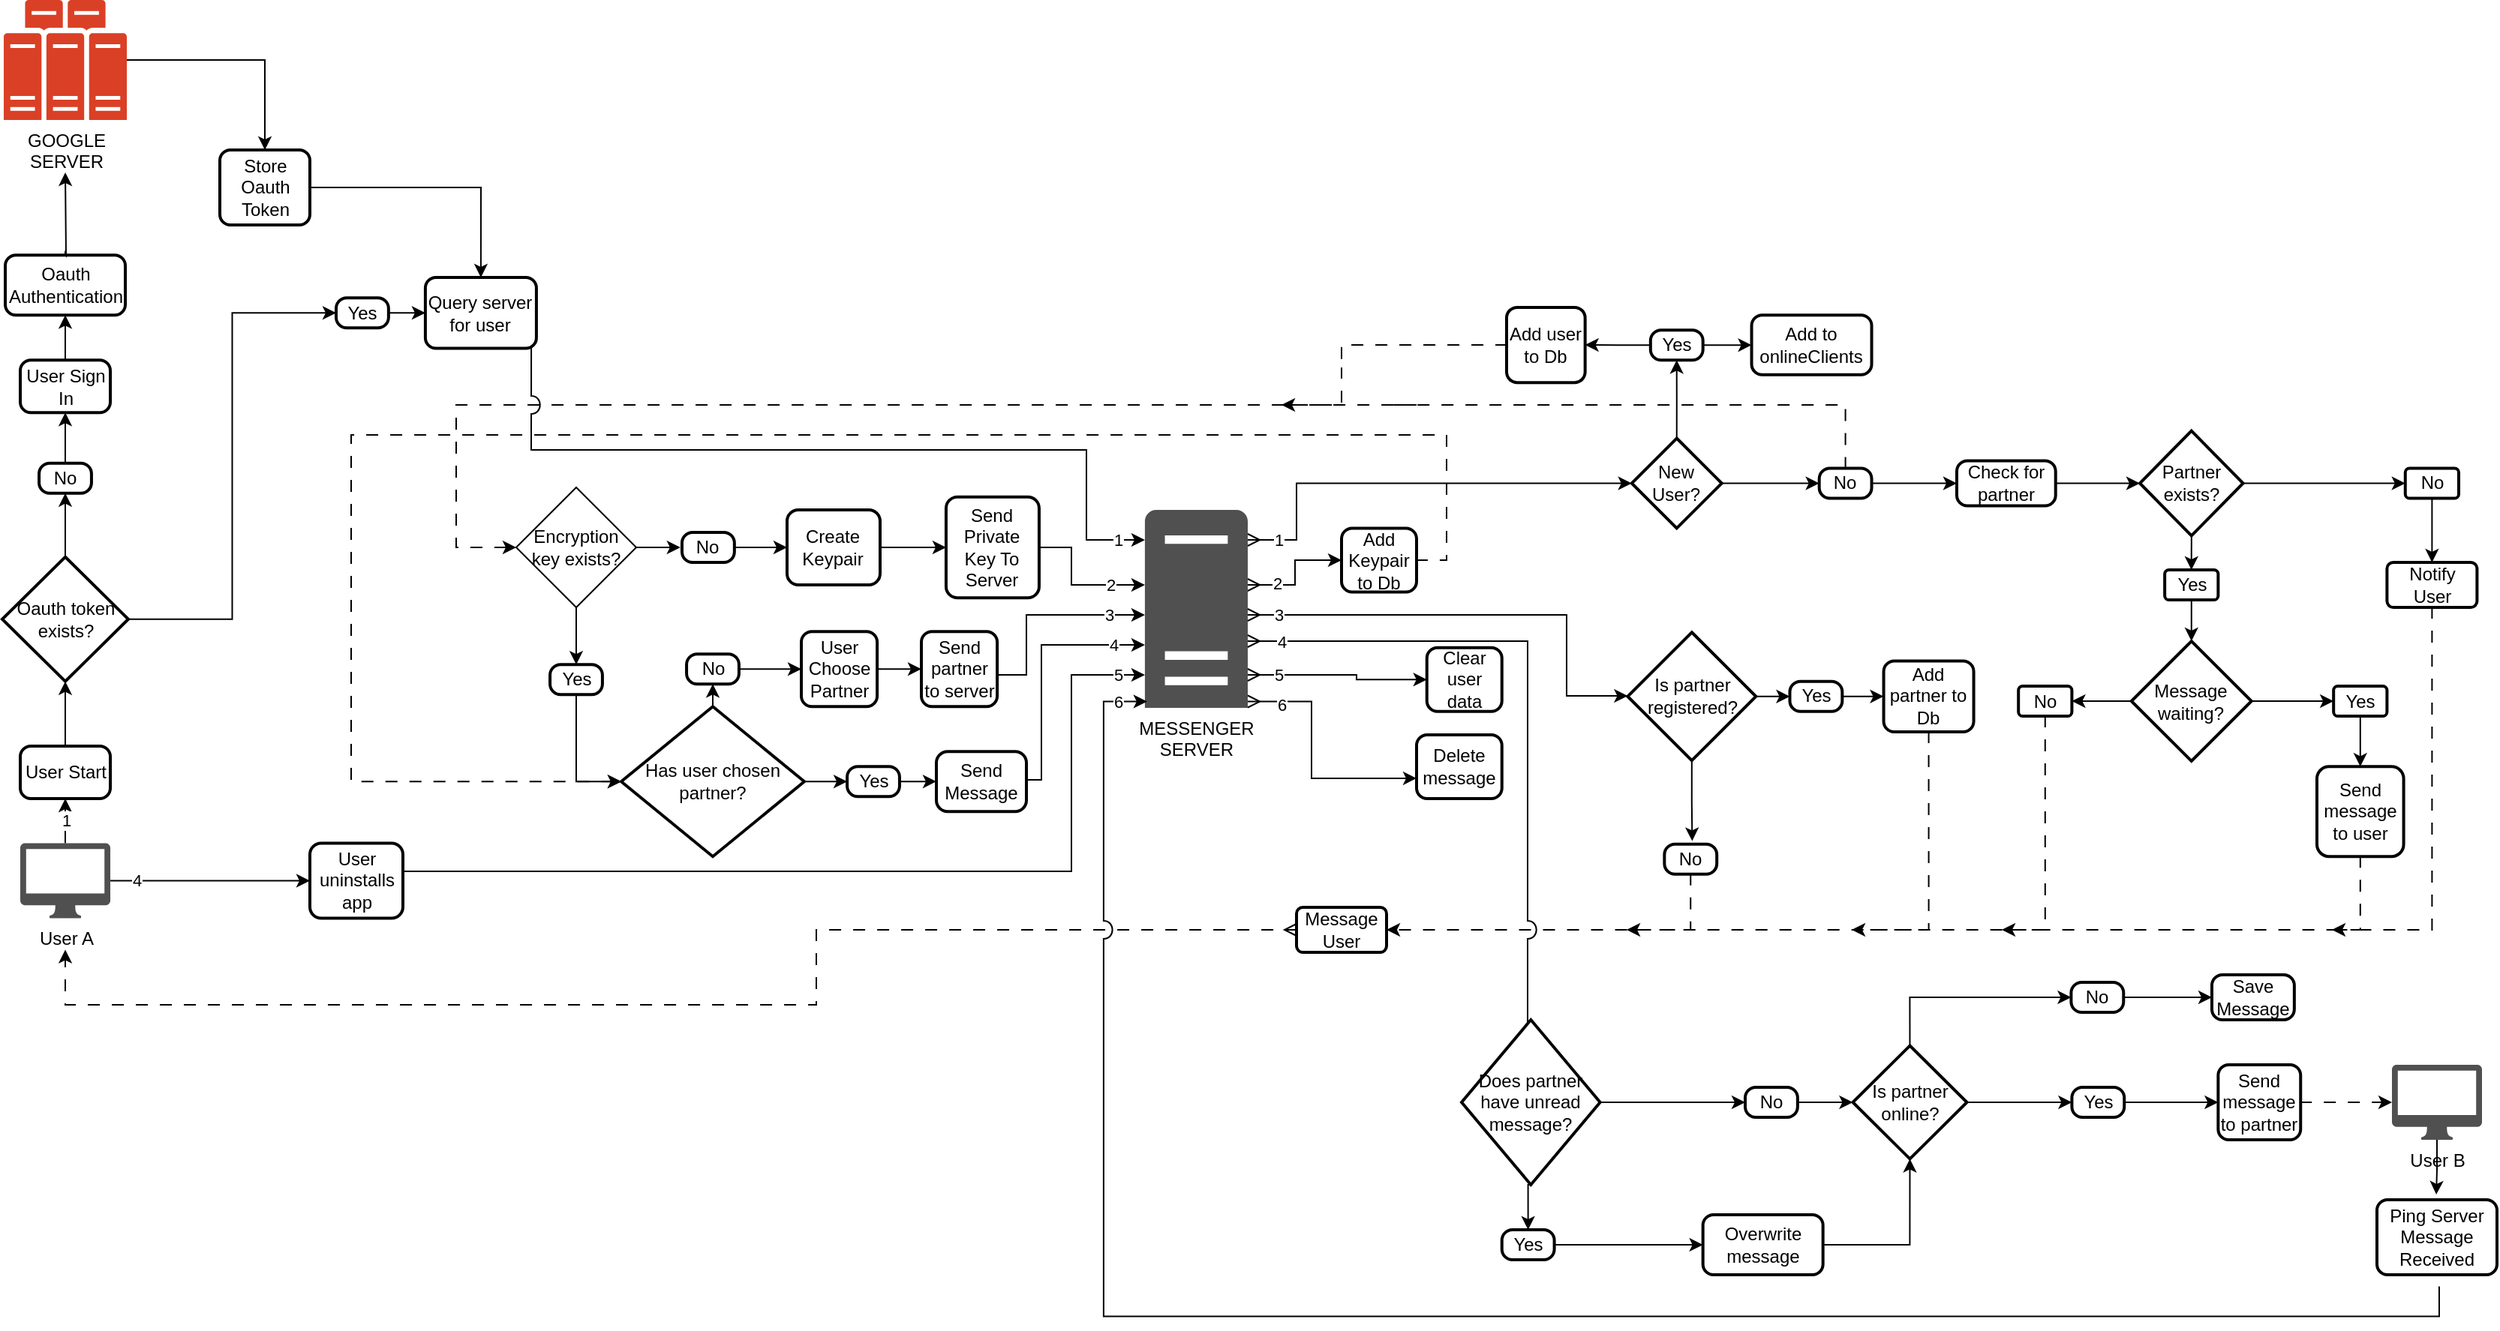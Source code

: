 <mxfile version="24.2.7" type="github">
  <diagram id="C5RBs43oDa-KdzZeNtuy" name="Page-1">
    <mxGraphModel dx="2131" dy="1847" grid="1" gridSize="10" guides="1" tooltips="1" connect="1" arrows="1" fold="1" page="1" pageScale="1" pageWidth="827" pageHeight="1169" math="0" shadow="0">
      <root>
        <mxCell id="WIyWlLk6GJQsqaUBKTNV-0" />
        <mxCell id="WIyWlLk6GJQsqaUBKTNV-1" parent="WIyWlLk6GJQsqaUBKTNV-0" />
        <mxCell id="0YAeHIAEir1Cl4jlCfef-4" value="&lt;div&gt;1&lt;/div&gt;" style="edgeStyle=orthogonalEdgeStyle;rounded=0;orthogonalLoop=1;jettySize=auto;html=1;entryX=0.5;entryY=1;entryDx=0;entryDy=0;" parent="WIyWlLk6GJQsqaUBKTNV-1" source="h7MqWpgEjOswDt-EI_l6-2" target="h7MqWpgEjOswDt-EI_l6-8" edge="1">
          <mxGeometry relative="1" as="geometry" />
        </mxCell>
        <mxCell id="0YAeHIAEir1Cl4jlCfef-6" value="4" style="edgeStyle=orthogonalEdgeStyle;rounded=0;orthogonalLoop=1;jettySize=auto;html=1;entryX=0;entryY=0.5;entryDx=0;entryDy=0;" parent="WIyWlLk6GJQsqaUBKTNV-1" source="h7MqWpgEjOswDt-EI_l6-2" target="7_p2GyNapViN1X11C1iY-3" edge="1">
          <mxGeometry x="-0.747" relative="1" as="geometry">
            <mxPoint as="offset" />
          </mxGeometry>
        </mxCell>
        <mxCell id="h7MqWpgEjOswDt-EI_l6-2" value="User A" style="sketch=0;pointerEvents=1;shadow=0;dashed=0;html=1;strokeColor=none;fillColor=#505050;labelPosition=center;verticalLabelPosition=bottom;verticalAlign=top;outlineConnect=0;align=center;shape=mxgraph.office.devices.mac_client;points=[[0.02,0.06,0,0,0],[0.5,1,0,0,27]];" parent="WIyWlLk6GJQsqaUBKTNV-1" vertex="1">
          <mxGeometry x="-770.49" y="222.25" width="60" height="50" as="geometry" />
        </mxCell>
        <mxCell id="h7MqWpgEjOswDt-EI_l6-8" value="User Start" style="rounded=1;whiteSpace=wrap;html=1;absoluteArcSize=1;arcSize=14;strokeWidth=2;" parent="WIyWlLk6GJQsqaUBKTNV-1" vertex="1">
          <mxGeometry x="-770.49" y="157.5" width="60" height="35" as="geometry" />
        </mxCell>
        <mxCell id="h7MqWpgEjOswDt-EI_l6-34" value="1" style="edgeStyle=orthogonalEdgeStyle;rounded=0;orthogonalLoop=1;jettySize=auto;html=1;jumpStyle=none;startArrow=ERmany;startFill=0;strokeWidth=1;shadow=0;entryX=0;entryY=0.5;entryDx=0;entryDy=0;entryPerimeter=0;" parent="WIyWlLk6GJQsqaUBKTNV-1" source="h7MqWpgEjOswDt-EI_l6-12" target="h7MqWpgEjOswDt-EI_l6-36" edge="1">
          <mxGeometry x="-0.861" relative="1" as="geometry">
            <mxPoint x="270" y="-20" as="targetPoint" />
            <mxPoint x="47.5" y="14.95" as="sourcePoint" />
            <Array as="points">
              <mxPoint x="80" y="20" />
              <mxPoint x="80" y="-18" />
            </Array>
            <mxPoint as="offset" />
          </mxGeometry>
        </mxCell>
        <mxCell id="jSbzfLafP1SGHuieHU-K-9" value="&lt;div&gt;6&lt;/div&gt;" style="edgeStyle=orthogonalEdgeStyle;rounded=0;orthogonalLoop=1;jettySize=auto;html=1;entryX=0;entryY=0.5;entryDx=0;entryDy=0;startArrow=ERmany;startFill=0;jumpStyle=none;" parent="WIyWlLk6GJQsqaUBKTNV-1" edge="1">
          <mxGeometry x="-0.725" y="-2" relative="1" as="geometry">
            <Array as="points">
              <mxPoint x="90" y="127.74" />
              <mxPoint x="90" y="178.74" />
            </Array>
            <mxPoint as="offset" />
            <mxPoint x="47.5" y="127.752" as="sourcePoint" />
            <mxPoint x="160" y="178.99" as="targetPoint" />
          </mxGeometry>
        </mxCell>
        <mxCell id="vJVUwyoQgatt8PKPZhKt-25" style="edgeStyle=orthogonalEdgeStyle;rounded=0;orthogonalLoop=1;jettySize=auto;html=1;entryX=0;entryY=0.5;entryDx=0;entryDy=0;startArrow=ERmany;startFill=0;" edge="1" parent="WIyWlLk6GJQsqaUBKTNV-1" source="h7MqWpgEjOswDt-EI_l6-12" target="vJVUwyoQgatt8PKPZhKt-15">
          <mxGeometry relative="1" as="geometry">
            <Array as="points">
              <mxPoint x="79" y="50" />
              <mxPoint x="79" y="34" />
            </Array>
          </mxGeometry>
        </mxCell>
        <mxCell id="vJVUwyoQgatt8PKPZhKt-26" value="2" style="edgeLabel;html=1;align=center;verticalAlign=middle;resizable=0;points=[];" vertex="1" connectable="0" parent="vJVUwyoQgatt8PKPZhKt-25">
          <mxGeometry x="-0.522" y="1" relative="1" as="geometry">
            <mxPoint as="offset" />
          </mxGeometry>
        </mxCell>
        <mxCell id="h7MqWpgEjOswDt-EI_l6-12" value="MESSENGER&lt;br&gt;SERVER" style="sketch=0;pointerEvents=1;shadow=0;dashed=0;html=1;strokeColor=none;fillColor=#505050;labelPosition=center;verticalLabelPosition=bottom;verticalAlign=top;outlineConnect=0;align=center;shape=mxgraph.office.servers.server_generic;points=[[0.11,0.94,0,0,0],[0.5,1,0,0,34],[1,1,0,2,3]];" parent="WIyWlLk6GJQsqaUBKTNV-1" vertex="1">
          <mxGeometry x="-21.04" width="68.54" height="132" as="geometry" />
        </mxCell>
        <mxCell id="vJVUwyoQgatt8PKPZhKt-29" style="edgeStyle=orthogonalEdgeStyle;rounded=0;orthogonalLoop=1;jettySize=auto;html=1;entryX=0.5;entryY=0;entryDx=0;entryDy=0;" edge="1" parent="WIyWlLk6GJQsqaUBKTNV-1" source="h7MqWpgEjOswDt-EI_l6-13" target="h7MqWpgEjOswDt-EI_l6-32">
          <mxGeometry relative="1" as="geometry" />
        </mxCell>
        <mxCell id="h7MqWpgEjOswDt-EI_l6-13" value="GOOGLE&lt;br&gt;SERVER" style="sketch=0;pointerEvents=1;shadow=0;dashed=0;html=1;strokeColor=none;fillColor=#505050;labelPosition=center;verticalLabelPosition=bottom;verticalAlign=top;outlineConnect=0;align=center;shape=mxgraph.office.servers.server_farm;fillColor=#DA4026;points=[[0,0.84,0,-3,0],[0.5,1,0,0,35]];" parent="WIyWlLk6GJQsqaUBKTNV-1" vertex="1">
          <mxGeometry x="-781.49" y="-340" width="82" height="80" as="geometry" />
        </mxCell>
        <mxCell id="h7MqWpgEjOswDt-EI_l6-15" value="Oauth&lt;div&gt;&lt;span style=&quot;background-color: initial;&quot;&gt;Authentication&lt;/span&gt;&lt;/div&gt;" style="rounded=1;whiteSpace=wrap;html=1;absoluteArcSize=1;arcSize=14;strokeWidth=2;" parent="WIyWlLk6GJQsqaUBKTNV-1" vertex="1">
          <mxGeometry x="-780.49" y="-169.87" width="80" height="40" as="geometry" />
        </mxCell>
        <mxCell id="vJVUwyoQgatt8PKPZhKt-30" style="edgeStyle=orthogonalEdgeStyle;rounded=0;orthogonalLoop=1;jettySize=auto;html=1;exitX=1;exitY=0.5;exitDx=0;exitDy=0;entryX=0.5;entryY=0;entryDx=0;entryDy=0;" edge="1" parent="WIyWlLk6GJQsqaUBKTNV-1" source="h7MqWpgEjOswDt-EI_l6-32" target="wlafKLxneZhUZKqTqhF0-1">
          <mxGeometry relative="1" as="geometry" />
        </mxCell>
        <mxCell id="h7MqWpgEjOswDt-EI_l6-32" value="Store&lt;div&gt;Oauth&lt;/div&gt;&lt;div&gt;Token&lt;/div&gt;" style="rounded=1;whiteSpace=wrap;html=1;absoluteArcSize=1;arcSize=14;strokeWidth=2;" parent="WIyWlLk6GJQsqaUBKTNV-1" vertex="1">
          <mxGeometry x="-637.49" y="-240" width="60" height="50" as="geometry" />
        </mxCell>
        <mxCell id="h7MqWpgEjOswDt-EI_l6-37" style="edgeStyle=orthogonalEdgeStyle;rounded=0;orthogonalLoop=1;jettySize=auto;html=1;exitX=0.5;exitY=0;exitDx=0;exitDy=0;exitPerimeter=0;jumpStyle=none;jumpSize=13;" parent="WIyWlLk6GJQsqaUBKTNV-1" source="h7MqWpgEjOswDt-EI_l6-36" target="h7MqWpgEjOswDt-EI_l6-38" edge="1">
          <mxGeometry relative="1" as="geometry">
            <mxPoint x="346.043" y="-102.5" as="targetPoint" />
          </mxGeometry>
        </mxCell>
        <mxCell id="h7MqWpgEjOswDt-EI_l6-36" value="New User?" style="strokeWidth=2;html=1;shape=mxgraph.flowchart.decision;whiteSpace=wrap;" parent="WIyWlLk6GJQsqaUBKTNV-1" vertex="1">
          <mxGeometry x="303.37" y="-47.75" width="60" height="60" as="geometry" />
        </mxCell>
        <mxCell id="h7MqWpgEjOswDt-EI_l6-47" value="" style="edgeStyle=orthogonalEdgeStyle;rounded=0;orthogonalLoop=1;jettySize=auto;html=1;" parent="WIyWlLk6GJQsqaUBKTNV-1" source="h7MqWpgEjOswDt-EI_l6-38" target="h7MqWpgEjOswDt-EI_l6-46" edge="1">
          <mxGeometry relative="1" as="geometry" />
        </mxCell>
        <mxCell id="0YAeHIAEir1Cl4jlCfef-1" style="edgeStyle=orthogonalEdgeStyle;rounded=0;orthogonalLoop=1;jettySize=auto;html=1;exitX=1;exitY=0.5;exitDx=0;exitDy=0;entryX=0;entryY=0.5;entryDx=0;entryDy=0;" parent="WIyWlLk6GJQsqaUBKTNV-1" source="h7MqWpgEjOswDt-EI_l6-38" target="0YAeHIAEir1Cl4jlCfef-0" edge="1">
          <mxGeometry relative="1" as="geometry" />
        </mxCell>
        <mxCell id="h7MqWpgEjOswDt-EI_l6-38" value="Yes" style="rounded=1;whiteSpace=wrap;html=1;absoluteArcSize=1;arcSize=14;strokeWidth=2;" parent="WIyWlLk6GJQsqaUBKTNV-1" vertex="1">
          <mxGeometry x="315.91" y="-119.87" width="34.93" height="20" as="geometry" />
        </mxCell>
        <mxCell id="h7MqWpgEjOswDt-EI_l6-53" value="" style="edgeStyle=orthogonalEdgeStyle;rounded=0;orthogonalLoop=1;jettySize=auto;html=1;" parent="WIyWlLk6GJQsqaUBKTNV-1" source="h7MqWpgEjOswDt-EI_l6-39" target="h7MqWpgEjOswDt-EI_l6-52" edge="1">
          <mxGeometry relative="1" as="geometry" />
        </mxCell>
        <mxCell id="wlafKLxneZhUZKqTqhF0-6" style="edgeStyle=orthogonalEdgeStyle;rounded=0;orthogonalLoop=1;jettySize=auto;html=1;exitX=0.5;exitY=0;exitDx=0;exitDy=0;jumpStyle=none;jumpSize=12;flowAnimation=1;endArrow=none;endFill=0;" parent="WIyWlLk6GJQsqaUBKTNV-1" source="h7MqWpgEjOswDt-EI_l6-39" edge="1">
          <mxGeometry relative="1" as="geometry">
            <Array as="points">
              <mxPoint x="446" y="-70" />
            </Array>
            <mxPoint x="445.805" y="-52.75" as="sourcePoint" />
            <mxPoint x="140" y="-70" as="targetPoint" />
          </mxGeometry>
        </mxCell>
        <mxCell id="h7MqWpgEjOswDt-EI_l6-39" value="No" style="rounded=1;whiteSpace=wrap;html=1;absoluteArcSize=1;arcSize=14;strokeWidth=2;" parent="WIyWlLk6GJQsqaUBKTNV-1" vertex="1">
          <mxGeometry x="428.34" y="-27.75" width="34.93" height="20" as="geometry" />
        </mxCell>
        <mxCell id="h7MqWpgEjOswDt-EI_l6-43" style="edgeStyle=orthogonalEdgeStyle;rounded=0;orthogonalLoop=1;jettySize=auto;html=1;exitX=1;exitY=0.5;exitDx=0;exitDy=0;exitPerimeter=0;entryX=0;entryY=0.5;entryDx=0;entryDy=0;" parent="WIyWlLk6GJQsqaUBKTNV-1" source="h7MqWpgEjOswDt-EI_l6-36" target="h7MqWpgEjOswDt-EI_l6-39" edge="1">
          <mxGeometry relative="1" as="geometry">
            <mxPoint x="333.218" y="-17.61" as="targetPoint" />
          </mxGeometry>
        </mxCell>
        <mxCell id="h7MqWpgEjOswDt-EI_l6-50" value="" style="edgeStyle=orthogonalEdgeStyle;rounded=0;orthogonalLoop=1;jettySize=auto;html=1;flowAnimation=1;endArrow=none;endFill=0;" parent="WIyWlLk6GJQsqaUBKTNV-1" source="h7MqWpgEjOswDt-EI_l6-46" edge="1">
          <mxGeometry relative="1" as="geometry">
            <mxPoint x="110" y="-95" as="targetPoint" />
            <Array as="points">
              <mxPoint x="110" y="-110" />
            </Array>
          </mxGeometry>
        </mxCell>
        <mxCell id="h7MqWpgEjOswDt-EI_l6-46" value="Add user to Db" style="whiteSpace=wrap;html=1;rounded=1;arcSize=14;strokeWidth=2;" parent="WIyWlLk6GJQsqaUBKTNV-1" vertex="1">
          <mxGeometry x="220" y="-135.06" width="52.33" height="50.13" as="geometry" />
        </mxCell>
        <mxCell id="h7MqWpgEjOswDt-EI_l6-51" style="edgeStyle=orthogonalEdgeStyle;rounded=0;orthogonalLoop=1;jettySize=auto;html=1;exitX=0;exitY=0.5;exitDx=0;exitDy=0;entryX=0.5;entryY=1;entryDx=0;entryDy=21;entryPerimeter=0;startArrow=ERmany;startFill=0;flowAnimation=1;" parent="WIyWlLk6GJQsqaUBKTNV-1" source="h7MqWpgEjOswDt-EI_l6-179" target="h7MqWpgEjOswDt-EI_l6-2" edge="1">
          <mxGeometry relative="1" as="geometry">
            <mxPoint x="-550" y="180" as="targetPoint" />
            <Array as="points">
              <mxPoint x="-240" y="280" />
              <mxPoint x="-240" y="330" />
              <mxPoint x="-741" y="330" />
            </Array>
          </mxGeometry>
        </mxCell>
        <mxCell id="h7MqWpgEjOswDt-EI_l6-180" value="" style="edgeStyle=orthogonalEdgeStyle;rounded=0;orthogonalLoop=1;jettySize=auto;html=1;flowAnimation=1;entryX=0;entryY=0.5;entryDx=0;entryDy=0;jumpStyle=arc;jumpSize=12;" parent="WIyWlLk6GJQsqaUBKTNV-1" target="vJVUwyoQgatt8PKPZhKt-2" edge="1">
          <mxGeometry relative="1" as="geometry">
            <Array as="points">
              <mxPoint x="110" y="-95" />
              <mxPoint x="110" y="-70" />
              <mxPoint x="-480" y="-70" />
              <mxPoint x="-480" y="25" />
            </Array>
            <mxPoint x="110" y="-95" as="sourcePoint" />
            <mxPoint x="-370" y="165" as="targetPoint" />
          </mxGeometry>
        </mxCell>
        <mxCell id="h7MqWpgEjOswDt-EI_l6-59" value="" style="edgeStyle=orthogonalEdgeStyle;rounded=0;orthogonalLoop=1;jettySize=auto;html=1;" parent="WIyWlLk6GJQsqaUBKTNV-1" source="h7MqWpgEjOswDt-EI_l6-52" target="h7MqWpgEjOswDt-EI_l6-58" edge="1">
          <mxGeometry relative="1" as="geometry" />
        </mxCell>
        <mxCell id="h7MqWpgEjOswDt-EI_l6-52" value="Check for partner" style="rounded=1;whiteSpace=wrap;html=1;absoluteArcSize=1;arcSize=14;strokeWidth=2;" parent="WIyWlLk6GJQsqaUBKTNV-1" vertex="1">
          <mxGeometry x="520" y="-32.75" width="65.86" height="30" as="geometry" />
        </mxCell>
        <mxCell id="h7MqWpgEjOswDt-EI_l6-64" style="edgeStyle=orthogonalEdgeStyle;rounded=0;orthogonalLoop=1;jettySize=auto;html=1;exitX=1;exitY=0.5;exitDx=0;exitDy=0;entryX=0;entryY=0.5;entryDx=0;entryDy=0;" parent="WIyWlLk6GJQsqaUBKTNV-1" source="h7MqWpgEjOswDt-EI_l6-58" target="h7MqWpgEjOswDt-EI_l6-63" edge="1">
          <mxGeometry relative="1" as="geometry" />
        </mxCell>
        <mxCell id="h7MqWpgEjOswDt-EI_l6-189" style="edgeStyle=orthogonalEdgeStyle;rounded=0;orthogonalLoop=1;jettySize=auto;html=1;exitX=0.5;exitY=1;exitDx=0;exitDy=0;entryX=0.5;entryY=0;entryDx=0;entryDy=0;" parent="WIyWlLk6GJQsqaUBKTNV-1" source="h7MqWpgEjOswDt-EI_l6-58" target="h7MqWpgEjOswDt-EI_l6-188" edge="1">
          <mxGeometry relative="1" as="geometry" />
        </mxCell>
        <mxCell id="h7MqWpgEjOswDt-EI_l6-58" value="Partner&lt;div&gt;exists?&lt;/div&gt;" style="rhombus;whiteSpace=wrap;html=1;rounded=1;arcSize=0;strokeWidth=2;" parent="WIyWlLk6GJQsqaUBKTNV-1" vertex="1">
          <mxGeometry x="642" y="-52.75" width="68.79" height="70" as="geometry" />
        </mxCell>
        <mxCell id="h7MqWpgEjOswDt-EI_l6-193" style="edgeStyle=orthogonalEdgeStyle;rounded=0;orthogonalLoop=1;jettySize=auto;html=1;exitX=0.5;exitY=1;exitDx=0;exitDy=0;flowAnimation=1;" parent="WIyWlLk6GJQsqaUBKTNV-1" source="h7MqWpgEjOswDt-EI_l6-194" edge="1">
          <mxGeometry relative="1" as="geometry">
            <mxPoint x="450" y="280" as="targetPoint" />
            <Array as="points">
              <mxPoint x="789" y="280" />
            </Array>
          </mxGeometry>
        </mxCell>
        <mxCell id="h7MqWpgEjOswDt-EI_l6-195" style="edgeStyle=orthogonalEdgeStyle;rounded=0;orthogonalLoop=1;jettySize=auto;html=1;exitX=0.5;exitY=1;exitDx=0;exitDy=0;entryX=0.5;entryY=0;entryDx=0;entryDy=0;" parent="WIyWlLk6GJQsqaUBKTNV-1" source="h7MqWpgEjOswDt-EI_l6-61" target="h7MqWpgEjOswDt-EI_l6-194" edge="1">
          <mxGeometry relative="1" as="geometry" />
        </mxCell>
        <mxCell id="h7MqWpgEjOswDt-EI_l6-61" value="Yes" style="whiteSpace=wrap;html=1;rounded=1;arcSize=14;strokeWidth=2;" parent="WIyWlLk6GJQsqaUBKTNV-1" vertex="1">
          <mxGeometry x="771.09" y="117.5" width="35.61" height="20" as="geometry" />
        </mxCell>
        <mxCell id="h7MqWpgEjOswDt-EI_l6-66" value="" style="edgeStyle=orthogonalEdgeStyle;rounded=0;orthogonalLoop=1;jettySize=auto;html=1;" parent="WIyWlLk6GJQsqaUBKTNV-1" source="h7MqWpgEjOswDt-EI_l6-63" target="h7MqWpgEjOswDt-EI_l6-65" edge="1">
          <mxGeometry relative="1" as="geometry" />
        </mxCell>
        <mxCell id="h7MqWpgEjOswDt-EI_l6-63" value="No" style="whiteSpace=wrap;html=1;rounded=1;arcSize=14;strokeWidth=2;" parent="WIyWlLk6GJQsqaUBKTNV-1" vertex="1">
          <mxGeometry x="818.89" y="-27.75" width="35.61" height="20" as="geometry" />
        </mxCell>
        <mxCell id="h7MqWpgEjOswDt-EI_l6-196" style="edgeStyle=orthogonalEdgeStyle;rounded=0;orthogonalLoop=1;jettySize=auto;html=1;exitX=0.5;exitY=1;exitDx=0;exitDy=0;flowAnimation=1;" parent="WIyWlLk6GJQsqaUBKTNV-1" source="h7MqWpgEjOswDt-EI_l6-65" edge="1">
          <mxGeometry relative="1" as="geometry">
            <mxPoint x="770" y="280" as="targetPoint" />
            <Array as="points">
              <mxPoint x="837" y="280" />
            </Array>
          </mxGeometry>
        </mxCell>
        <mxCell id="h7MqWpgEjOswDt-EI_l6-65" value="Notify&lt;div&gt;User&lt;/div&gt;" style="whiteSpace=wrap;html=1;rounded=1;arcSize=14;strokeWidth=2;" parent="WIyWlLk6GJQsqaUBKTNV-1" vertex="1">
          <mxGeometry x="806.7" y="35" width="60" height="30" as="geometry" />
        </mxCell>
        <mxCell id="h7MqWpgEjOswDt-EI_l6-192" style="edgeStyle=orthogonalEdgeStyle;rounded=0;orthogonalLoop=1;jettySize=auto;html=1;exitX=1;exitY=0.5;exitDx=0;exitDy=0;entryX=0;entryY=0.5;entryDx=0;entryDy=0;" parent="WIyWlLk6GJQsqaUBKTNV-1" source="h7MqWpgEjOswDt-EI_l6-71" target="h7MqWpgEjOswDt-EI_l6-61" edge="1">
          <mxGeometry relative="1" as="geometry" />
        </mxCell>
        <mxCell id="h7MqWpgEjOswDt-EI_l6-198" style="edgeStyle=orthogonalEdgeStyle;rounded=0;orthogonalLoop=1;jettySize=auto;html=1;exitX=0;exitY=0.5;exitDx=0;exitDy=0;entryX=1;entryY=0.5;entryDx=0;entryDy=0;" parent="WIyWlLk6GJQsqaUBKTNV-1" source="h7MqWpgEjOswDt-EI_l6-71" target="h7MqWpgEjOswDt-EI_l6-74" edge="1">
          <mxGeometry relative="1" as="geometry" />
        </mxCell>
        <mxCell id="h7MqWpgEjOswDt-EI_l6-71" value="Message waiting?" style="rhombus;whiteSpace=wrap;html=1;rounded=1;arcSize=0;strokeWidth=2;" parent="WIyWlLk6GJQsqaUBKTNV-1" vertex="1">
          <mxGeometry x="636.39" y="87.5" width="80" height="80" as="geometry" />
        </mxCell>
        <mxCell id="D6NvGedYMbiH0vfHCVo8-10" style="edgeStyle=orthogonalEdgeStyle;rounded=0;orthogonalLoop=1;jettySize=auto;html=1;exitX=0.5;exitY=1;exitDx=0;exitDy=0;flowAnimation=1;" parent="WIyWlLk6GJQsqaUBKTNV-1" source="h7MqWpgEjOswDt-EI_l6-74" edge="1">
          <mxGeometry relative="1" as="geometry">
            <mxPoint x="550" y="280" as="targetPoint" />
            <Array as="points">
              <mxPoint x="579" y="280" />
            </Array>
          </mxGeometry>
        </mxCell>
        <mxCell id="h7MqWpgEjOswDt-EI_l6-74" value="No" style="whiteSpace=wrap;html=1;rounded=1;arcSize=14;strokeWidth=2;" parent="WIyWlLk6GJQsqaUBKTNV-1" vertex="1">
          <mxGeometry x="561.09" y="117.5" width="35.61" height="20" as="geometry" />
        </mxCell>
        <mxCell id="h7MqWpgEjOswDt-EI_l6-93" style="edgeStyle=orthogonalEdgeStyle;rounded=0;orthogonalLoop=1;jettySize=auto;html=1;exitX=0.5;exitY=0;exitDx=0;exitDy=0;exitPerimeter=0;entryX=0.5;entryY=1;entryDx=0;entryDy=0;" parent="WIyWlLk6GJQsqaUBKTNV-1" target="h7MqWpgEjOswDt-EI_l6-92" edge="1">
          <mxGeometry relative="1" as="geometry">
            <mxPoint x="-309" y="131.13" as="sourcePoint" />
          </mxGeometry>
        </mxCell>
        <mxCell id="7_p2GyNapViN1X11C1iY-0" style="edgeStyle=orthogonalEdgeStyle;rounded=0;orthogonalLoop=1;jettySize=auto;html=1;exitX=1;exitY=0.5;exitDx=0;exitDy=0;exitPerimeter=0;entryX=0;entryY=0.5;entryDx=0;entryDy=0;" parent="WIyWlLk6GJQsqaUBKTNV-1" source="h7MqWpgEjOswDt-EI_l6-89" target="h7MqWpgEjOswDt-EI_l6-90" edge="1">
          <mxGeometry relative="1" as="geometry" />
        </mxCell>
        <mxCell id="h7MqWpgEjOswDt-EI_l6-89" value="Has user chosen partner?" style="strokeWidth=2;html=1;shape=mxgraph.flowchart.decision;whiteSpace=wrap;" parent="WIyWlLk6GJQsqaUBKTNV-1" vertex="1">
          <mxGeometry x="-370" y="131.13" width="122" height="100" as="geometry" />
        </mxCell>
        <mxCell id="h7MqWpgEjOswDt-EI_l6-123" value="" style="edgeStyle=orthogonalEdgeStyle;rounded=0;orthogonalLoop=1;jettySize=auto;html=1;" parent="WIyWlLk6GJQsqaUBKTNV-1" source="h7MqWpgEjOswDt-EI_l6-90" target="h7MqWpgEjOswDt-EI_l6-122" edge="1">
          <mxGeometry relative="1" as="geometry" />
        </mxCell>
        <mxCell id="h7MqWpgEjOswDt-EI_l6-90" value="Yes" style="rounded=1;whiteSpace=wrap;html=1;absoluteArcSize=1;arcSize=14;strokeWidth=2;" parent="WIyWlLk6GJQsqaUBKTNV-1" vertex="1">
          <mxGeometry x="-219.46" y="171.13" width="34.93" height="20" as="geometry" />
        </mxCell>
        <mxCell id="h7MqWpgEjOswDt-EI_l6-95" value="" style="edgeStyle=orthogonalEdgeStyle;rounded=0;orthogonalLoop=1;jettySize=auto;html=1;" parent="WIyWlLk6GJQsqaUBKTNV-1" source="h7MqWpgEjOswDt-EI_l6-92" target="h7MqWpgEjOswDt-EI_l6-94" edge="1">
          <mxGeometry relative="1" as="geometry" />
        </mxCell>
        <mxCell id="h7MqWpgEjOswDt-EI_l6-92" value="No" style="rounded=1;whiteSpace=wrap;html=1;absoluteArcSize=1;arcSize=14;strokeWidth=2;" parent="WIyWlLk6GJQsqaUBKTNV-1" vertex="1">
          <mxGeometry x="-326.47" y="96.13" width="34.93" height="20" as="geometry" />
        </mxCell>
        <mxCell id="h7MqWpgEjOswDt-EI_l6-98" value="" style="edgeStyle=orthogonalEdgeStyle;rounded=0;orthogonalLoop=1;jettySize=auto;html=1;" parent="WIyWlLk6GJQsqaUBKTNV-1" source="h7MqWpgEjOswDt-EI_l6-94" target="h7MqWpgEjOswDt-EI_l6-97" edge="1">
          <mxGeometry relative="1" as="geometry" />
        </mxCell>
        <mxCell id="h7MqWpgEjOswDt-EI_l6-94" value="User Choose Partner" style="rounded=1;whiteSpace=wrap;html=1;absoluteArcSize=1;arcSize=14;strokeWidth=2;" parent="WIyWlLk6GJQsqaUBKTNV-1" vertex="1">
          <mxGeometry x="-250" y="81.13" width="50.54" height="50" as="geometry" />
        </mxCell>
        <mxCell id="h7MqWpgEjOswDt-EI_l6-99" value="3" style="edgeStyle=orthogonalEdgeStyle;rounded=0;orthogonalLoop=1;jettySize=auto;html=1;exitX=1;exitY=0.5;exitDx=0;exitDy=0;" parent="WIyWlLk6GJQsqaUBKTNV-1" source="h7MqWpgEjOswDt-EI_l6-97" edge="1" target="h7MqWpgEjOswDt-EI_l6-12">
          <mxGeometry x="0.666" relative="1" as="geometry">
            <Array as="points">
              <mxPoint x="-119" y="110" />
              <mxPoint x="-100" y="110" />
              <mxPoint x="-100" y="70" />
            </Array>
            <mxPoint as="offset" />
            <mxPoint x="-140.79" y="39.95" as="sourcePoint" />
            <mxPoint x="-20" y="40" as="targetPoint" />
          </mxGeometry>
        </mxCell>
        <mxCell id="h7MqWpgEjOswDt-EI_l6-97" value="Send&lt;div&gt;partner to server&lt;/div&gt;" style="rounded=1;whiteSpace=wrap;html=1;absoluteArcSize=1;arcSize=14;strokeWidth=2;" parent="WIyWlLk6GJQsqaUBKTNV-1" vertex="1">
          <mxGeometry x="-170.0" y="81.13" width="50.54" height="50" as="geometry" />
        </mxCell>
        <mxCell id="h7MqWpgEjOswDt-EI_l6-108" style="edgeStyle=orthogonalEdgeStyle;rounded=0;orthogonalLoop=1;jettySize=auto;html=1;exitX=1;exitY=0.5;exitDx=0;exitDy=0;exitPerimeter=0;entryX=0;entryY=0.5;entryDx=0;entryDy=0;" parent="WIyWlLk6GJQsqaUBKTNV-1" source="h7MqWpgEjOswDt-EI_l6-101" target="h7MqWpgEjOswDt-EI_l6-104" edge="1">
          <mxGeometry relative="1" as="geometry" />
        </mxCell>
        <mxCell id="h7MqWpgEjOswDt-EI_l6-101" value="&lt;span style=&quot;background-color: initial;&quot;&gt;Is partner registered?&lt;/span&gt;" style="strokeWidth=2;html=1;shape=mxgraph.flowchart.decision;whiteSpace=wrap;" parent="WIyWlLk6GJQsqaUBKTNV-1" vertex="1">
          <mxGeometry x="300.67" y="81.62" width="85.5" height="85.5" as="geometry" />
        </mxCell>
        <mxCell id="h7MqWpgEjOswDt-EI_l6-103" value="3" style="edgeStyle=orthogonalEdgeStyle;rounded=0;orthogonalLoop=1;jettySize=auto;html=1;entryX=0;entryY=0.5;entryDx=0;entryDy=0;entryPerimeter=0;startArrow=ERmany;startFill=0;" parent="WIyWlLk6GJQsqaUBKTNV-1" source="h7MqWpgEjOswDt-EI_l6-12" target="h7MqWpgEjOswDt-EI_l6-101" edge="1">
          <mxGeometry x="-0.867" relative="1" as="geometry">
            <Array as="points">
              <mxPoint x="260" y="70" />
              <mxPoint x="260" y="124" />
              <mxPoint x="301" y="124" />
            </Array>
            <mxPoint as="offset" />
          </mxGeometry>
        </mxCell>
        <mxCell id="h7MqWpgEjOswDt-EI_l6-118" value="" style="edgeStyle=orthogonalEdgeStyle;rounded=0;orthogonalLoop=1;jettySize=auto;html=1;" parent="WIyWlLk6GJQsqaUBKTNV-1" source="h7MqWpgEjOswDt-EI_l6-104" target="h7MqWpgEjOswDt-EI_l6-117" edge="1">
          <mxGeometry relative="1" as="geometry" />
        </mxCell>
        <mxCell id="h7MqWpgEjOswDt-EI_l6-104" value="Yes" style="rounded=1;whiteSpace=wrap;html=1;absoluteArcSize=1;arcSize=14;strokeWidth=2;" parent="WIyWlLk6GJQsqaUBKTNV-1" vertex="1">
          <mxGeometry x="408.74" y="114.37" width="34.93" height="20" as="geometry" />
        </mxCell>
        <mxCell id="h7MqWpgEjOswDt-EI_l6-186" style="edgeStyle=orthogonalEdgeStyle;rounded=0;orthogonalLoop=1;jettySize=auto;html=1;exitX=0.5;exitY=1;exitDx=0;exitDy=0;entryX=1;entryY=0.5;entryDx=0;entryDy=0;flowAnimation=1;" parent="WIyWlLk6GJQsqaUBKTNV-1" source="h7MqWpgEjOswDt-EI_l6-105" target="h7MqWpgEjOswDt-EI_l6-179" edge="1">
          <mxGeometry relative="1" as="geometry">
            <Array as="points">
              <mxPoint x="343" y="280" />
            </Array>
          </mxGeometry>
        </mxCell>
        <mxCell id="h7MqWpgEjOswDt-EI_l6-105" value="No" style="rounded=1;whiteSpace=wrap;html=1;absoluteArcSize=1;arcSize=14;strokeWidth=2;" parent="WIyWlLk6GJQsqaUBKTNV-1" vertex="1">
          <mxGeometry x="325.17" y="222.87" width="34.93" height="20" as="geometry" />
        </mxCell>
        <mxCell id="h7MqWpgEjOswDt-EI_l6-109" style="edgeStyle=orthogonalEdgeStyle;rounded=0;orthogonalLoop=1;jettySize=auto;html=1;exitX=0.5;exitY=1;exitDx=0;exitDy=0;exitPerimeter=0;entryX=0.53;entryY=-0.106;entryDx=0;entryDy=0;entryPerimeter=0;" parent="WIyWlLk6GJQsqaUBKTNV-1" source="h7MqWpgEjOswDt-EI_l6-101" target="h7MqWpgEjOswDt-EI_l6-105" edge="1">
          <mxGeometry relative="1" as="geometry" />
        </mxCell>
        <mxCell id="h7MqWpgEjOswDt-EI_l6-119" style="edgeStyle=orthogonalEdgeStyle;rounded=0;orthogonalLoop=1;jettySize=auto;html=1;exitX=0.5;exitY=1;exitDx=0;exitDy=0;flowAnimation=1;" parent="WIyWlLk6GJQsqaUBKTNV-1" source="h7MqWpgEjOswDt-EI_l6-117" edge="1">
          <mxGeometry relative="1" as="geometry">
            <mxPoint x="300" y="280" as="targetPoint" />
            <Array as="points">
              <mxPoint x="481" y="280" />
              <mxPoint x="320" y="280" />
            </Array>
          </mxGeometry>
        </mxCell>
        <mxCell id="h7MqWpgEjOswDt-EI_l6-117" value="Add partner to Db" style="rounded=1;whiteSpace=wrap;html=1;absoluteArcSize=1;arcSize=14;strokeWidth=2;" parent="WIyWlLk6GJQsqaUBKTNV-1" vertex="1">
          <mxGeometry x="471.28" y="100.74" width="60" height="47.25" as="geometry" />
        </mxCell>
        <mxCell id="7_p2GyNapViN1X11C1iY-1" value="4" style="edgeStyle=orthogonalEdgeStyle;rounded=0;orthogonalLoop=1;jettySize=auto;html=1;exitX=1;exitY=0.5;exitDx=0;exitDy=0;" parent="WIyWlLk6GJQsqaUBKTNV-1" source="h7MqWpgEjOswDt-EI_l6-122" target="h7MqWpgEjOswDt-EI_l6-12" edge="1">
          <mxGeometry x="0.75" relative="1" as="geometry">
            <Array as="points">
              <mxPoint x="-100" y="180" />
              <mxPoint x="-90" y="180" />
              <mxPoint x="-90" y="90" />
            </Array>
            <mxPoint as="offset" />
          </mxGeometry>
        </mxCell>
        <mxCell id="h7MqWpgEjOswDt-EI_l6-122" value="Send Message" style="rounded=1;whiteSpace=wrap;html=1;absoluteArcSize=1;arcSize=15;strokeWidth=2;" parent="WIyWlLk6GJQsqaUBKTNV-1" vertex="1">
          <mxGeometry x="-160" y="161.13" width="60" height="40" as="geometry" />
        </mxCell>
        <mxCell id="h7MqWpgEjOswDt-EI_l6-202" style="edgeStyle=orthogonalEdgeStyle;rounded=0;orthogonalLoop=1;jettySize=auto;html=1;exitX=0.5;exitY=0;exitDx=0;exitDy=0;exitPerimeter=0;entryX=0;entryY=0.5;entryDx=0;entryDy=0;" parent="WIyWlLk6GJQsqaUBKTNV-1" source="h7MqWpgEjOswDt-EI_l6-127" target="h7MqWpgEjOswDt-EI_l6-129" edge="1">
          <mxGeometry relative="1" as="geometry" />
        </mxCell>
        <mxCell id="h7MqWpgEjOswDt-EI_l6-127" value="&lt;span style=&quot;background-color: initial;&quot;&gt;Is partner online?&lt;/span&gt;" style="strokeWidth=2;html=1;shape=mxgraph.flowchart.decision;whiteSpace=wrap;" parent="WIyWlLk6GJQsqaUBKTNV-1" vertex="1">
          <mxGeometry x="450.73" y="357.25" width="76.03" height="75.5" as="geometry" />
        </mxCell>
        <mxCell id="h7MqWpgEjOswDt-EI_l6-141" style="edgeStyle=orthogonalEdgeStyle;rounded=0;orthogonalLoop=1;jettySize=auto;html=1;exitX=1;exitY=0.5;exitDx=0;exitDy=0;entryX=0;entryY=0.5;entryDx=0;entryDy=0;" parent="WIyWlLk6GJQsqaUBKTNV-1" source="h7MqWpgEjOswDt-EI_l6-128" target="h7MqWpgEjOswDt-EI_l6-140" edge="1">
          <mxGeometry relative="1" as="geometry" />
        </mxCell>
        <mxCell id="h7MqWpgEjOswDt-EI_l6-128" value="Yes" style="rounded=1;whiteSpace=wrap;html=1;absoluteArcSize=1;arcSize=14;strokeWidth=2;" parent="WIyWlLk6GJQsqaUBKTNV-1" vertex="1">
          <mxGeometry x="596.7" y="385" width="34.93" height="20" as="geometry" />
        </mxCell>
        <mxCell id="h7MqWpgEjOswDt-EI_l6-203" style="edgeStyle=orthogonalEdgeStyle;rounded=0;orthogonalLoop=1;jettySize=auto;html=1;exitX=1;exitY=0.5;exitDx=0;exitDy=0;entryX=0;entryY=0.5;entryDx=0;entryDy=0;" parent="WIyWlLk6GJQsqaUBKTNV-1" source="h7MqWpgEjOswDt-EI_l6-129" target="h7MqWpgEjOswDt-EI_l6-144" edge="1">
          <mxGeometry relative="1" as="geometry" />
        </mxCell>
        <mxCell id="h7MqWpgEjOswDt-EI_l6-129" value="No" style="rounded=1;whiteSpace=wrap;html=1;absoluteArcSize=1;arcSize=14;strokeWidth=2;" parent="WIyWlLk6GJQsqaUBKTNV-1" vertex="1">
          <mxGeometry x="596.21" y="315.0" width="34.93" height="20" as="geometry" />
        </mxCell>
        <mxCell id="h7MqWpgEjOswDt-EI_l6-130" style="edgeStyle=orthogonalEdgeStyle;rounded=0;orthogonalLoop=1;jettySize=auto;html=1;exitX=1;exitY=0.5;exitDx=0;exitDy=0;exitPerimeter=0;entryX=0;entryY=0.5;entryDx=0;entryDy=0;" parent="WIyWlLk6GJQsqaUBKTNV-1" source="h7MqWpgEjOswDt-EI_l6-127" target="h7MqWpgEjOswDt-EI_l6-128" edge="1">
          <mxGeometry relative="1" as="geometry">
            <Array as="points" />
          </mxGeometry>
        </mxCell>
        <mxCell id="h7MqWpgEjOswDt-EI_l6-132" value="4" style="edgeStyle=orthogonalEdgeStyle;rounded=0;orthogonalLoop=1;jettySize=auto;html=1;entryX=0.5;entryY=0;entryDx=0;entryDy=0;entryPerimeter=0;startArrow=ERmany;startFill=0;jumpStyle=arc;jumpSize=12;" parent="WIyWlLk6GJQsqaUBKTNV-1" edge="1">
          <mxGeometry x="-0.903" relative="1" as="geometry">
            <mxPoint x="47.5" y="87.502" as="sourcePoint" />
            <mxPoint x="236.165" y="361.49" as="targetPoint" />
            <Array as="points">
              <mxPoint x="234" y="87.49" />
              <mxPoint x="234" y="356.49" />
            </Array>
            <mxPoint as="offset" />
          </mxGeometry>
        </mxCell>
        <mxCell id="jSbzfLafP1SGHuieHU-K-7" style="edgeStyle=orthogonalEdgeStyle;rounded=0;orthogonalLoop=1;jettySize=auto;html=1;entryX=0.494;entryY=-0.071;entryDx=0;entryDy=0;entryPerimeter=0;" parent="WIyWlLk6GJQsqaUBKTNV-1" source="h7MqWpgEjOswDt-EI_l6-133" target="jSbzfLafP1SGHuieHU-K-6" edge="1">
          <mxGeometry relative="1" as="geometry" />
        </mxCell>
        <mxCell id="h7MqWpgEjOswDt-EI_l6-133" value="User B" style="sketch=0;pointerEvents=1;shadow=0;dashed=0;html=1;strokeColor=none;fillColor=#505050;labelPosition=center;verticalLabelPosition=bottom;verticalAlign=top;outlineConnect=0;align=center;shape=mxgraph.office.devices.mac_client;points=[[0,0,0,-37,-3],[0.5,1,0,0,21]];" parent="WIyWlLk6GJQsqaUBKTNV-1" vertex="1">
          <mxGeometry x="810.0" y="370" width="60" height="50" as="geometry" />
        </mxCell>
        <mxCell id="h7MqWpgEjOswDt-EI_l6-201" style="edgeStyle=orthogonalEdgeStyle;rounded=0;orthogonalLoop=1;jettySize=auto;html=1;exitX=1;exitY=0.5;exitDx=0;exitDy=0;flowAnimation=1;" parent="WIyWlLk6GJQsqaUBKTNV-1" source="h7MqWpgEjOswDt-EI_l6-140" target="h7MqWpgEjOswDt-EI_l6-133" edge="1">
          <mxGeometry relative="1" as="geometry" />
        </mxCell>
        <mxCell id="h7MqWpgEjOswDt-EI_l6-140" value="Send message to partner" style="rounded=1;whiteSpace=wrap;html=1;absoluteArcSize=1;arcSize=14;strokeWidth=2;" parent="WIyWlLk6GJQsqaUBKTNV-1" vertex="1">
          <mxGeometry x="694.19" y="370" width="54.93" height="50" as="geometry" />
        </mxCell>
        <mxCell id="h7MqWpgEjOswDt-EI_l6-144" value="Save Message" style="rounded=1;whiteSpace=wrap;html=1;absoluteArcSize=1;arcSize=14;strokeWidth=2;" parent="WIyWlLk6GJQsqaUBKTNV-1" vertex="1">
          <mxGeometry x="690.0" y="310" width="54.93" height="30" as="geometry" />
        </mxCell>
        <mxCell id="h7MqWpgEjOswDt-EI_l6-152" style="edgeStyle=orthogonalEdgeStyle;rounded=0;orthogonalLoop=1;jettySize=auto;html=1;exitX=1;exitY=0.5;exitDx=0;exitDy=0;exitPerimeter=0;entryX=0;entryY=0.5;entryDx=0;entryDy=0;" parent="WIyWlLk6GJQsqaUBKTNV-1" source="h7MqWpgEjOswDt-EI_l6-149" target="h7MqWpgEjOswDt-EI_l6-151" edge="1">
          <mxGeometry relative="1" as="geometry">
            <mxPoint x="234.5" y="570" as="targetPoint" />
            <Array as="points">
              <mxPoint x="320" y="395" />
              <mxPoint x="320" y="395" />
            </Array>
          </mxGeometry>
        </mxCell>
        <mxCell id="jSbzfLafP1SGHuieHU-K-1" style="edgeStyle=orthogonalEdgeStyle;rounded=0;orthogonalLoop=1;jettySize=auto;html=1;exitX=0.5;exitY=1;exitDx=0;exitDy=0;exitPerimeter=0;entryX=0.5;entryY=0;entryDx=0;entryDy=0;" parent="WIyWlLk6GJQsqaUBKTNV-1" source="h7MqWpgEjOswDt-EI_l6-149" target="h7MqWpgEjOswDt-EI_l6-150" edge="1">
          <mxGeometry relative="1" as="geometry" />
        </mxCell>
        <mxCell id="h7MqWpgEjOswDt-EI_l6-149" value="&lt;span style=&quot;background-color: initial;&quot;&gt;Does partner have unread message?&lt;/span&gt;" style="strokeWidth=2;html=1;shape=mxgraph.flowchart.decision;whiteSpace=wrap;" parent="WIyWlLk6GJQsqaUBKTNV-1" vertex="1">
          <mxGeometry x="190" y="340" width="92.33" height="110" as="geometry" />
        </mxCell>
        <mxCell id="jSbzfLafP1SGHuieHU-K-3" style="edgeStyle=orthogonalEdgeStyle;rounded=0;orthogonalLoop=1;jettySize=auto;html=1;exitX=1;exitY=0.5;exitDx=0;exitDy=0;entryX=0;entryY=0.5;entryDx=0;entryDy=0;" parent="WIyWlLk6GJQsqaUBKTNV-1" source="h7MqWpgEjOswDt-EI_l6-150" target="jSbzfLafP1SGHuieHU-K-2" edge="1">
          <mxGeometry relative="1" as="geometry" />
        </mxCell>
        <mxCell id="h7MqWpgEjOswDt-EI_l6-150" value="Yes" style="rounded=1;whiteSpace=wrap;html=1;absoluteArcSize=1;arcSize=14;strokeWidth=2;" parent="WIyWlLk6GJQsqaUBKTNV-1" vertex="1">
          <mxGeometry x="216.87" y="480" width="34.93" height="20" as="geometry" />
        </mxCell>
        <mxCell id="h7MqWpgEjOswDt-EI_l6-151" value="No" style="rounded=1;whiteSpace=wrap;html=1;absoluteArcSize=1;arcSize=14;strokeWidth=2;" parent="WIyWlLk6GJQsqaUBKTNV-1" vertex="1">
          <mxGeometry x="379.0" y="385" width="34.93" height="20" as="geometry" />
        </mxCell>
        <mxCell id="h7MqWpgEjOswDt-EI_l6-155" style="edgeStyle=orthogonalEdgeStyle;rounded=0;orthogonalLoop=1;jettySize=auto;html=1;exitX=1;exitY=0.5;exitDx=0;exitDy=0;entryX=0;entryY=0.5;entryDx=0;entryDy=0;entryPerimeter=0;" parent="WIyWlLk6GJQsqaUBKTNV-1" source="h7MqWpgEjOswDt-EI_l6-151" target="h7MqWpgEjOswDt-EI_l6-127" edge="1">
          <mxGeometry relative="1" as="geometry">
            <Array as="points">
              <mxPoint x="420" y="395" />
              <mxPoint x="420" y="395" />
            </Array>
          </mxGeometry>
        </mxCell>
        <mxCell id="h7MqWpgEjOswDt-EI_l6-179" value="Message User" style="whiteSpace=wrap;html=1;rounded=1;arcSize=14;strokeWidth=2;" parent="WIyWlLk6GJQsqaUBKTNV-1" vertex="1">
          <mxGeometry x="80" y="265" width="60" height="30" as="geometry" />
        </mxCell>
        <mxCell id="h7MqWpgEjOswDt-EI_l6-190" style="edgeStyle=orthogonalEdgeStyle;rounded=0;orthogonalLoop=1;jettySize=auto;html=1;exitX=0.5;exitY=1;exitDx=0;exitDy=0;entryX=0.5;entryY=0;entryDx=0;entryDy=0;" parent="WIyWlLk6GJQsqaUBKTNV-1" source="h7MqWpgEjOswDt-EI_l6-188" target="h7MqWpgEjOswDt-EI_l6-71" edge="1">
          <mxGeometry relative="1" as="geometry" />
        </mxCell>
        <mxCell id="h7MqWpgEjOswDt-EI_l6-188" value="Yes" style="whiteSpace=wrap;html=1;rounded=1;arcSize=14;strokeWidth=2;" parent="WIyWlLk6GJQsqaUBKTNV-1" vertex="1">
          <mxGeometry x="658.58" y="40" width="35.61" height="20" as="geometry" />
        </mxCell>
        <mxCell id="h7MqWpgEjOswDt-EI_l6-194" value="Send message to user" style="whiteSpace=wrap;html=1;rounded=1;arcSize=14;strokeWidth=2;" parent="WIyWlLk6GJQsqaUBKTNV-1" vertex="1">
          <mxGeometry x="760" y="171.13" width="57.8" height="60" as="geometry" />
        </mxCell>
        <mxCell id="7_p2GyNapViN1X11C1iY-4" value="5" style="edgeStyle=orthogonalEdgeStyle;rounded=0;orthogonalLoop=1;jettySize=auto;html=1;exitX=1;exitY=0.5;exitDx=0;exitDy=0;" parent="WIyWlLk6GJQsqaUBKTNV-1" source="7_p2GyNapViN1X11C1iY-3" target="h7MqWpgEjOswDt-EI_l6-12" edge="1">
          <mxGeometry x="0.944" relative="1" as="geometry">
            <mxPoint x="-21" y="100" as="targetPoint" />
            <mxPoint x="-458" y="231.088" as="sourcePoint" />
            <Array as="points">
              <mxPoint x="-515" y="241" />
              <mxPoint x="-70" y="241" />
              <mxPoint x="-70" y="110" />
            </Array>
            <mxPoint as="offset" />
          </mxGeometry>
        </mxCell>
        <mxCell id="7_p2GyNapViN1X11C1iY-3" value="User uninstalls app" style="rounded=1;whiteSpace=wrap;html=1;absoluteArcSize=1;arcSize=15;strokeWidth=2;" parent="WIyWlLk6GJQsqaUBKTNV-1" vertex="1">
          <mxGeometry x="-577.49" y="222.25" width="62" height="50" as="geometry" />
        </mxCell>
        <mxCell id="7_p2GyNapViN1X11C1iY-5" value="Clear&lt;div&gt;user&lt;/div&gt;&lt;div&gt;data&lt;/div&gt;" style="rounded=1;whiteSpace=wrap;html=1;absoluteArcSize=1;arcSize=14;strokeWidth=2;" parent="WIyWlLk6GJQsqaUBKTNV-1" vertex="1">
          <mxGeometry x="166.87" y="91.87" width="50" height="42.5" as="geometry" />
        </mxCell>
        <mxCell id="7_p2GyNapViN1X11C1iY-6" value="5" style="edgeStyle=orthogonalEdgeStyle;rounded=0;orthogonalLoop=1;jettySize=auto;html=1;startArrow=ERmany;startFill=0;entryX=0;entryY=0.5;entryDx=0;entryDy=0;" parent="WIyWlLk6GJQsqaUBKTNV-1" source="h7MqWpgEjOswDt-EI_l6-12" target="7_p2GyNapViN1X11C1iY-5" edge="1">
          <mxGeometry x="-0.674" relative="1" as="geometry">
            <mxPoint x="120" y="113" as="targetPoint" />
            <Array as="points">
              <mxPoint x="120" y="110" />
              <mxPoint x="120" y="113" />
            </Array>
            <mxPoint as="offset" />
            <mxPoint x="47.5" y="117.5" as="sourcePoint" />
          </mxGeometry>
        </mxCell>
        <mxCell id="jSbzfLafP1SGHuieHU-K-2" value="Overwrite&lt;div&gt;message&lt;/div&gt;" style="rounded=1;whiteSpace=wrap;html=1;absoluteArcSize=1;arcSize=14;strokeWidth=2;" parent="WIyWlLk6GJQsqaUBKTNV-1" vertex="1">
          <mxGeometry x="350.83" y="470" width="80" height="40" as="geometry" />
        </mxCell>
        <mxCell id="jSbzfLafP1SGHuieHU-K-4" style="edgeStyle=orthogonalEdgeStyle;rounded=0;orthogonalLoop=1;jettySize=auto;html=1;exitX=1;exitY=0.5;exitDx=0;exitDy=0;entryX=0.5;entryY=1;entryDx=0;entryDy=0;entryPerimeter=0;" parent="WIyWlLk6GJQsqaUBKTNV-1" source="jSbzfLafP1SGHuieHU-K-2" target="h7MqWpgEjOswDt-EI_l6-127" edge="1">
          <mxGeometry relative="1" as="geometry" />
        </mxCell>
        <mxCell id="jSbzfLafP1SGHuieHU-K-10" value="6" style="edgeStyle=orthogonalEdgeStyle;rounded=0;orthogonalLoop=1;jettySize=auto;html=1;exitX=0.5;exitY=1;exitDx=0;exitDy=0;jumpStyle=arc;jumpSize=12;" parent="WIyWlLk6GJQsqaUBKTNV-1" edge="1">
          <mxGeometry x="0.972" relative="1" as="geometry">
            <mxPoint x="-19.57" y="127.752" as="targetPoint" />
            <Array as="points">
              <mxPoint x="841.47" y="537.74" />
              <mxPoint x="-48.53" y="537.74" />
              <mxPoint x="-48.53" y="127.74" />
            </Array>
            <mxPoint as="offset" />
            <mxPoint x="841.47" y="517.74" as="sourcePoint" />
          </mxGeometry>
        </mxCell>
        <mxCell id="jSbzfLafP1SGHuieHU-K-6" value="Ping Server Message Received" style="rounded=1;whiteSpace=wrap;html=1;absoluteArcSize=1;arcSize=14;strokeWidth=2;" parent="WIyWlLk6GJQsqaUBKTNV-1" vertex="1">
          <mxGeometry x="800" y="460" width="80" height="50" as="geometry" />
        </mxCell>
        <mxCell id="jSbzfLafP1SGHuieHU-K-8" value="Delete message" style="rounded=1;whiteSpace=wrap;html=1;absoluteArcSize=1;arcSize=14;strokeWidth=2;" parent="WIyWlLk6GJQsqaUBKTNV-1" vertex="1">
          <mxGeometry x="160" y="150" width="56.87" height="42.5" as="geometry" />
        </mxCell>
        <mxCell id="D6NvGedYMbiH0vfHCVo8-16" style="edgeStyle=orthogonalEdgeStyle;rounded=0;orthogonalLoop=1;jettySize=auto;html=1;exitX=0.5;exitY=0;exitDx=0;exitDy=0;exitPerimeter=0;entryX=0.5;entryY=1;entryDx=0;entryDy=0;" parent="WIyWlLk6GJQsqaUBKTNV-1" source="D6NvGedYMbiH0vfHCVo8-11" target="D6NvGedYMbiH0vfHCVo8-13" edge="1">
          <mxGeometry relative="1" as="geometry" />
        </mxCell>
        <mxCell id="D6NvGedYMbiH0vfHCVo8-19" style="edgeStyle=orthogonalEdgeStyle;rounded=0;orthogonalLoop=1;jettySize=auto;html=1;exitX=1;exitY=0.5;exitDx=0;exitDy=0;exitPerimeter=0;jumpStyle=arc;jumpSize=12;entryX=0;entryY=0.5;entryDx=0;entryDy=0;" parent="WIyWlLk6GJQsqaUBKTNV-1" source="D6NvGedYMbiH0vfHCVo8-11" target="D6NvGedYMbiH0vfHCVo8-12" edge="1">
          <mxGeometry relative="1" as="geometry">
            <Array as="points" />
            <mxPoint x="-600" y="-140" as="targetPoint" />
          </mxGeometry>
        </mxCell>
        <mxCell id="D6NvGedYMbiH0vfHCVo8-11" value="Oauth token exists?" style="strokeWidth=2;html=1;shape=mxgraph.flowchart.decision;whiteSpace=wrap;" parent="WIyWlLk6GJQsqaUBKTNV-1" vertex="1">
          <mxGeometry x="-782.5" y="31.37" width="84" height="83" as="geometry" />
        </mxCell>
        <mxCell id="wlafKLxneZhUZKqTqhF0-2" style="edgeStyle=orthogonalEdgeStyle;rounded=0;orthogonalLoop=1;jettySize=auto;html=1;exitX=1;exitY=0.5;exitDx=0;exitDy=0;entryX=0;entryY=0.5;entryDx=0;entryDy=0;" parent="WIyWlLk6GJQsqaUBKTNV-1" source="D6NvGedYMbiH0vfHCVo8-12" target="wlafKLxneZhUZKqTqhF0-1" edge="1">
          <mxGeometry relative="1" as="geometry" />
        </mxCell>
        <mxCell id="D6NvGedYMbiH0vfHCVo8-12" value="Yes" style="rounded=1;whiteSpace=wrap;html=1;absoluteArcSize=1;arcSize=14;strokeWidth=2;" parent="WIyWlLk6GJQsqaUBKTNV-1" vertex="1">
          <mxGeometry x="-560.0" y="-141.37" width="34.93" height="20" as="geometry" />
        </mxCell>
        <mxCell id="D6NvGedYMbiH0vfHCVo8-13" value="No" style="rounded=1;whiteSpace=wrap;html=1;absoluteArcSize=1;arcSize=14;strokeWidth=2;" parent="WIyWlLk6GJQsqaUBKTNV-1" vertex="1">
          <mxGeometry x="-757.96" y="-31.13" width="34.93" height="20" as="geometry" />
        </mxCell>
        <mxCell id="D6NvGedYMbiH0vfHCVo8-17" style="edgeStyle=orthogonalEdgeStyle;rounded=0;orthogonalLoop=1;jettySize=auto;html=1;exitX=0.5;exitY=0;exitDx=0;exitDy=0;entryX=0.5;entryY=1;entryDx=0;entryDy=0;" parent="WIyWlLk6GJQsqaUBKTNV-1" source="D6NvGedYMbiH0vfHCVo8-22" target="h7MqWpgEjOswDt-EI_l6-15" edge="1">
          <mxGeometry relative="1" as="geometry" />
        </mxCell>
        <mxCell id="D6NvGedYMbiH0vfHCVo8-18" style="edgeStyle=orthogonalEdgeStyle;rounded=0;orthogonalLoop=1;jettySize=auto;html=1;exitX=0.5;exitY=0;exitDx=0;exitDy=0;entryX=0.5;entryY=1;entryDx=0;entryDy=35;entryPerimeter=0;" parent="WIyWlLk6GJQsqaUBKTNV-1" source="h7MqWpgEjOswDt-EI_l6-15" target="h7MqWpgEjOswDt-EI_l6-13" edge="1">
          <mxGeometry relative="1" as="geometry">
            <mxPoint x="-699.5" y="-283.12" as="targetPoint" />
            <Array as="points">
              <mxPoint x="-740" y="-171" />
              <mxPoint x="-740" y="-170" />
              <mxPoint x="-744" y="-170" />
            </Array>
          </mxGeometry>
        </mxCell>
        <mxCell id="D6NvGedYMbiH0vfHCVo8-23" value="" style="edgeStyle=orthogonalEdgeStyle;rounded=0;orthogonalLoop=1;jettySize=auto;html=1;exitX=0.5;exitY=0;exitDx=0;exitDy=0;entryX=0.5;entryY=1;entryDx=0;entryDy=0;" parent="WIyWlLk6GJQsqaUBKTNV-1" source="D6NvGedYMbiH0vfHCVo8-13" target="D6NvGedYMbiH0vfHCVo8-22" edge="1">
          <mxGeometry relative="1" as="geometry">
            <mxPoint x="-740.96" y="-41.69" as="sourcePoint" />
            <mxPoint x="-740" y="-50" as="targetPoint" />
          </mxGeometry>
        </mxCell>
        <mxCell id="D6NvGedYMbiH0vfHCVo8-22" value="User Sign In" style="rounded=1;whiteSpace=wrap;html=1;absoluteArcSize=1;arcSize=14;strokeWidth=2;" parent="WIyWlLk6GJQsqaUBKTNV-1" vertex="1">
          <mxGeometry x="-770.49" y="-99.87" width="60" height="35" as="geometry" />
        </mxCell>
        <mxCell id="wlafKLxneZhUZKqTqhF0-3" value="1" style="edgeStyle=orthogonalEdgeStyle;rounded=0;orthogonalLoop=1;jettySize=auto;html=1;exitX=1;exitY=0.5;exitDx=0;exitDy=0;jumpStyle=arc;jumpSize=12;" parent="WIyWlLk6GJQsqaUBKTNV-1" target="h7MqWpgEjOswDt-EI_l6-12" edge="1">
          <mxGeometry x="0.933" relative="1" as="geometry">
            <mxPoint x="-19.5" y="40.0" as="targetPoint" />
            <Array as="points">
              <mxPoint x="-430" y="-40" />
              <mxPoint x="-60" y="-40" />
              <mxPoint x="-60" y="20" />
            </Array>
            <mxPoint as="offset" />
            <mxPoint x="-429.96" y="-108.875" as="sourcePoint" />
          </mxGeometry>
        </mxCell>
        <mxCell id="wlafKLxneZhUZKqTqhF0-1" value="Query server for user" style="rounded=1;whiteSpace=wrap;html=1;absoluteArcSize=1;arcSize=14;strokeWidth=2;" parent="WIyWlLk6GJQsqaUBKTNV-1" vertex="1">
          <mxGeometry x="-500.54" y="-155" width="74" height="47.25" as="geometry" />
        </mxCell>
        <mxCell id="wlafKLxneZhUZKqTqhF0-7" style="edgeStyle=orthogonalEdgeStyle;rounded=0;orthogonalLoop=1;jettySize=auto;html=1;flowAnimation=1;" parent="WIyWlLk6GJQsqaUBKTNV-1" edge="1">
          <mxGeometry relative="1" as="geometry">
            <mxPoint x="70" y="-70" as="targetPoint" />
            <Array as="points">
              <mxPoint x="140" y="-70" />
            </Array>
            <mxPoint x="160" y="-70" as="sourcePoint" />
          </mxGeometry>
        </mxCell>
        <mxCell id="0YAeHIAEir1Cl4jlCfef-0" value="Add to onlineClients" style="rounded=1;whiteSpace=wrap;html=1;absoluteArcSize=1;arcSize=14;strokeWidth=2;" parent="WIyWlLk6GJQsqaUBKTNV-1" vertex="1">
          <mxGeometry x="383.27" y="-129.87" width="80" height="39.75" as="geometry" />
        </mxCell>
        <mxCell id="vJVUwyoQgatt8PKPZhKt-21" style="edgeStyle=orthogonalEdgeStyle;rounded=0;orthogonalLoop=1;jettySize=auto;html=1;entryX=0.5;entryY=0;entryDx=0;entryDy=0;" edge="1" parent="WIyWlLk6GJQsqaUBKTNV-1" source="vJVUwyoQgatt8PKPZhKt-2" target="vJVUwyoQgatt8PKPZhKt-3">
          <mxGeometry relative="1" as="geometry" />
        </mxCell>
        <mxCell id="vJVUwyoQgatt8PKPZhKt-2" value="Encryption key exists?" style="rhombus;whiteSpace=wrap;html=1;" vertex="1" parent="WIyWlLk6GJQsqaUBKTNV-1">
          <mxGeometry x="-440" y="-15" width="80" height="80" as="geometry" />
        </mxCell>
        <mxCell id="vJVUwyoQgatt8PKPZhKt-3" value="Yes" style="rounded=1;whiteSpace=wrap;html=1;absoluteArcSize=1;arcSize=14;strokeWidth=2;" vertex="1" parent="WIyWlLk6GJQsqaUBKTNV-1">
          <mxGeometry x="-417.47" y="103.12" width="34.93" height="20" as="geometry" />
        </mxCell>
        <mxCell id="vJVUwyoQgatt8PKPZhKt-12" style="edgeStyle=orthogonalEdgeStyle;rounded=0;orthogonalLoop=1;jettySize=auto;html=1;entryX=0;entryY=0.5;entryDx=0;entryDy=0;" edge="1" parent="WIyWlLk6GJQsqaUBKTNV-1" source="vJVUwyoQgatt8PKPZhKt-4" target="vJVUwyoQgatt8PKPZhKt-6">
          <mxGeometry relative="1" as="geometry" />
        </mxCell>
        <mxCell id="vJVUwyoQgatt8PKPZhKt-4" value="No" style="rounded=1;whiteSpace=wrap;html=1;absoluteArcSize=1;arcSize=14;strokeWidth=2;" vertex="1" parent="WIyWlLk6GJQsqaUBKTNV-1">
          <mxGeometry x="-329.51" y="15" width="34.93" height="20" as="geometry" />
        </mxCell>
        <mxCell id="vJVUwyoQgatt8PKPZhKt-13" style="edgeStyle=orthogonalEdgeStyle;rounded=0;orthogonalLoop=1;jettySize=auto;html=1;exitX=1;exitY=0.5;exitDx=0;exitDy=0;entryX=0;entryY=0.5;entryDx=0;entryDy=0;" edge="1" parent="WIyWlLk6GJQsqaUBKTNV-1" source="vJVUwyoQgatt8PKPZhKt-6" target="vJVUwyoQgatt8PKPZhKt-9">
          <mxGeometry relative="1" as="geometry">
            <mxPoint x="-166.0" y="24.995" as="targetPoint" />
          </mxGeometry>
        </mxCell>
        <mxCell id="vJVUwyoQgatt8PKPZhKt-6" value="Create Keypair" style="rounded=1;whiteSpace=wrap;html=1;absoluteArcSize=1;arcSize=15;strokeWidth=2;" vertex="1" parent="WIyWlLk6GJQsqaUBKTNV-1">
          <mxGeometry x="-259.51" width="62" height="50" as="geometry" />
        </mxCell>
        <mxCell id="vJVUwyoQgatt8PKPZhKt-23" style="edgeStyle=orthogonalEdgeStyle;rounded=0;orthogonalLoop=1;jettySize=auto;html=1;exitX=1;exitY=0.5;exitDx=0;exitDy=0;" edge="1" parent="WIyWlLk6GJQsqaUBKTNV-1" source="vJVUwyoQgatt8PKPZhKt-9" target="h7MqWpgEjOswDt-EI_l6-12">
          <mxGeometry relative="1" as="geometry">
            <Array as="points">
              <mxPoint x="-70" y="25" />
              <mxPoint x="-70" y="50" />
            </Array>
          </mxGeometry>
        </mxCell>
        <mxCell id="vJVUwyoQgatt8PKPZhKt-24" value="2" style="edgeLabel;html=1;align=center;verticalAlign=middle;resizable=0;points=[];" vertex="1" connectable="0" parent="vJVUwyoQgatt8PKPZhKt-23">
          <mxGeometry x="0.504" relative="1" as="geometry">
            <mxPoint as="offset" />
          </mxGeometry>
        </mxCell>
        <mxCell id="vJVUwyoQgatt8PKPZhKt-9" value="Send Private Key To Server" style="rounded=1;whiteSpace=wrap;html=1;absoluteArcSize=1;arcSize=15;strokeWidth=2;" vertex="1" parent="WIyWlLk6GJQsqaUBKTNV-1">
          <mxGeometry x="-153.53" y="-8.63" width="62" height="67.25" as="geometry" />
        </mxCell>
        <mxCell id="vJVUwyoQgatt8PKPZhKt-11" style="edgeStyle=orthogonalEdgeStyle;rounded=0;orthogonalLoop=1;jettySize=auto;html=1;exitX=1;exitY=0.5;exitDx=0;exitDy=0;entryX=-0.031;entryY=0.523;entryDx=0;entryDy=0;entryPerimeter=0;" edge="1" parent="WIyWlLk6GJQsqaUBKTNV-1" source="vJVUwyoQgatt8PKPZhKt-2" target="vJVUwyoQgatt8PKPZhKt-4">
          <mxGeometry relative="1" as="geometry" />
        </mxCell>
        <mxCell id="vJVUwyoQgatt8PKPZhKt-27" style="edgeStyle=orthogonalEdgeStyle;rounded=0;orthogonalLoop=1;jettySize=auto;html=1;exitX=1;exitY=0.5;exitDx=0;exitDy=0;flowAnimation=1;entryX=0;entryY=0.5;entryDx=0;entryDy=0;entryPerimeter=0;" edge="1" parent="WIyWlLk6GJQsqaUBKTNV-1" source="vJVUwyoQgatt8PKPZhKt-15" target="h7MqWpgEjOswDt-EI_l6-89">
          <mxGeometry relative="1" as="geometry">
            <mxPoint x="-400" y="180" as="targetPoint" />
            <Array as="points">
              <mxPoint x="180" y="33" />
              <mxPoint x="180" y="-50" />
              <mxPoint x="-550" y="-50" />
              <mxPoint x="-550" y="181" />
            </Array>
          </mxGeometry>
        </mxCell>
        <mxCell id="vJVUwyoQgatt8PKPZhKt-15" value="Add Keypair to Db" style="rounded=1;whiteSpace=wrap;html=1;absoluteArcSize=1;arcSize=14;strokeWidth=2;" vertex="1" parent="WIyWlLk6GJQsqaUBKTNV-1">
          <mxGeometry x="110" y="12.25" width="50" height="42.5" as="geometry" />
        </mxCell>
        <mxCell id="vJVUwyoQgatt8PKPZhKt-22" style="edgeStyle=orthogonalEdgeStyle;rounded=0;orthogonalLoop=1;jettySize=auto;html=1;exitX=0.5;exitY=1;exitDx=0;exitDy=0;entryX=0;entryY=0.5;entryDx=0;entryDy=0;entryPerimeter=0;" edge="1" parent="WIyWlLk6GJQsqaUBKTNV-1" source="vJVUwyoQgatt8PKPZhKt-3" target="h7MqWpgEjOswDt-EI_l6-89">
          <mxGeometry relative="1" as="geometry" />
        </mxCell>
        <mxCell id="vJVUwyoQgatt8PKPZhKt-28" style="edgeStyle=orthogonalEdgeStyle;rounded=0;orthogonalLoop=1;jettySize=auto;html=1;entryX=0.5;entryY=1;entryDx=0;entryDy=0;entryPerimeter=0;" edge="1" parent="WIyWlLk6GJQsqaUBKTNV-1" source="h7MqWpgEjOswDt-EI_l6-8" target="D6NvGedYMbiH0vfHCVo8-11">
          <mxGeometry relative="1" as="geometry" />
        </mxCell>
      </root>
    </mxGraphModel>
  </diagram>
</mxfile>

